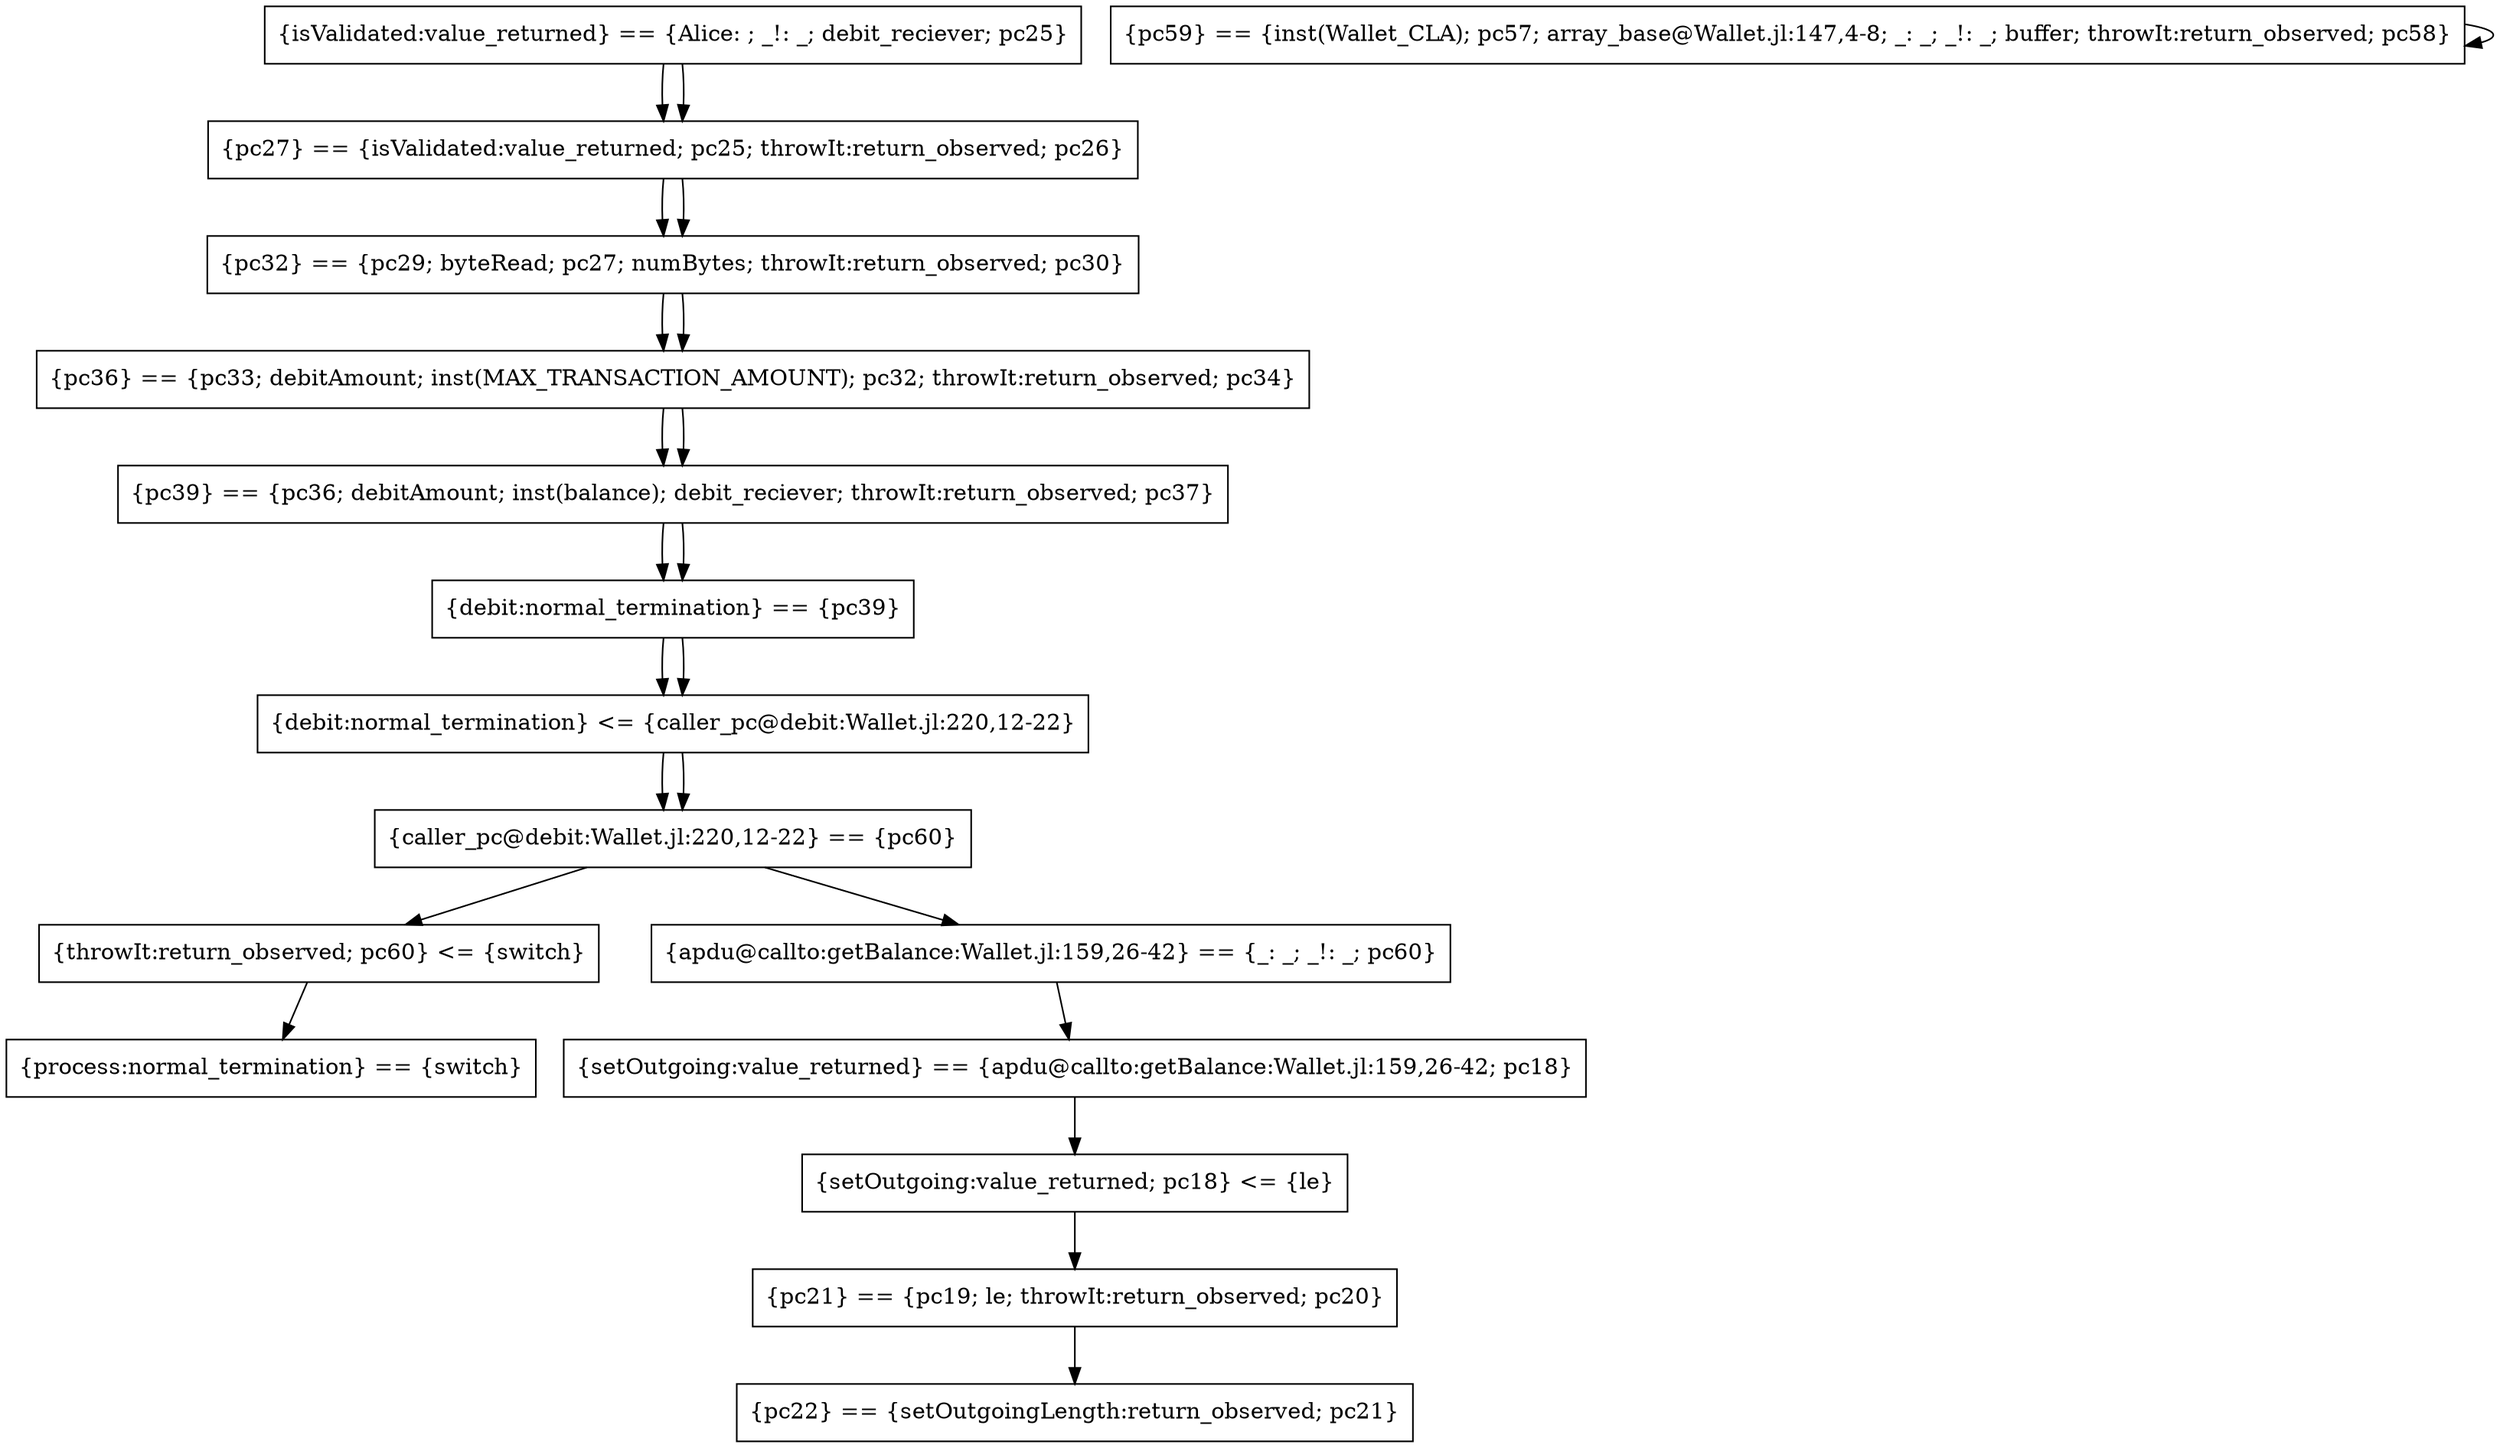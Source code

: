 digraph G {
	constraint0 [shape=rectangle,label="{debit:normal_termination} == {pc39}"];
	constraint1 [shape=rectangle,label="{caller_pc@debit:Wallet.jl:220,12-22} == {pc60}"];
	constraint2 [shape=rectangle,label="{pc32} == {pc29; byteRead; pc27; numBytes; throwIt:return_observed; pc30}"];
	constraint3 [shape=rectangle,label="{pc36} == {pc33; debitAmount; inst(MAX_TRANSACTION_AMOUNT); pc32; throwIt:return_observed; pc34}"];
	constraint4 [shape=rectangle,label="{process:normal_termination} == {switch}"];
	constraint5 [shape=rectangle,label="{pc39} == {pc36; debitAmount; inst(balance); debit_reciever; throwIt:return_observed; pc37}"];
	constraint6 [shape=rectangle,label="{pc59} == {inst(Wallet_CLA); pc57; array_base@Wallet.jl:147,4-8; _: _; _!: _; buffer; throwIt:return_observed; pc58}"];
	constraint7 [shape=rectangle,label="{setOutgoing:value_returned} == {apdu@callto:getBalance:Wallet.jl:159,26-42; pc18}"];
	constraint8 [shape=rectangle,label="{throwIt:return_observed; pc60} <= {switch}"];
	constraint9 [shape=rectangle,label="{apdu@callto:getBalance:Wallet.jl:159,26-42} == {_: _; _!: _; pc60}"];
	constraint10 [shape=rectangle,label="{setOutgoing:value_returned; pc18} <= {le}"];
	constraint11 [shape=rectangle,label="{pc27} == {isValidated:value_returned; pc25; throwIt:return_observed; pc26}"];
	constraint12 [shape=rectangle,label="{isValidated:value_returned} == {Alice: ; _!: _; debit_reciever; pc25}"];
	constraint13 [shape=rectangle,label="{debit:normal_termination} <= {caller_pc@debit:Wallet.jl:220,12-22}"];
	constraint14 [shape=rectangle,label="{pc21} == {pc19; le; throwIt:return_observed; pc20}"];
	constraint15 [shape=rectangle,label="{pc22} == {setOutgoingLength:return_observed; pc21}"];
	constraint0 -> constraint13
	constraint0 -> constraint13
	constraint1 -> constraint8
	constraint1 -> constraint9
	constraint2 -> constraint3
	constraint2 -> constraint3
	constraint3 -> constraint5
	constraint3 -> constraint5
	constraint5 -> constraint0
	constraint5 -> constraint0
	constraint6 -> constraint6
	constraint7 -> constraint10
	constraint8 -> constraint4
	constraint9 -> constraint7
	constraint10 -> constraint14
	constraint11 -> constraint2
	constraint11 -> constraint2
	constraint12 -> constraint11
	constraint12 -> constraint11
	constraint13 -> constraint1
	constraint13 -> constraint1
	constraint14 -> constraint15
}